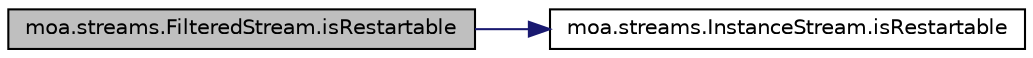 digraph G
{
  edge [fontname="Helvetica",fontsize="10",labelfontname="Helvetica",labelfontsize="10"];
  node [fontname="Helvetica",fontsize="10",shape=record];
  rankdir=LR;
  Node1 [label="moa.streams.FilteredStream.isRestartable",height=0.2,width=0.4,color="black", fillcolor="grey75", style="filled" fontcolor="black"];
  Node1 -> Node2 [color="midnightblue",fontsize="10",style="solid",fontname="Helvetica"];
  Node2 [label="moa.streams.InstanceStream.isRestartable",height=0.2,width=0.4,color="black", fillcolor="white", style="filled",URL="$interfacemoa_1_1streams_1_1InstanceStream.html#a95411d74002d5a448058876251534b8b",tooltip="Gets whether this stream can restart."];
}
